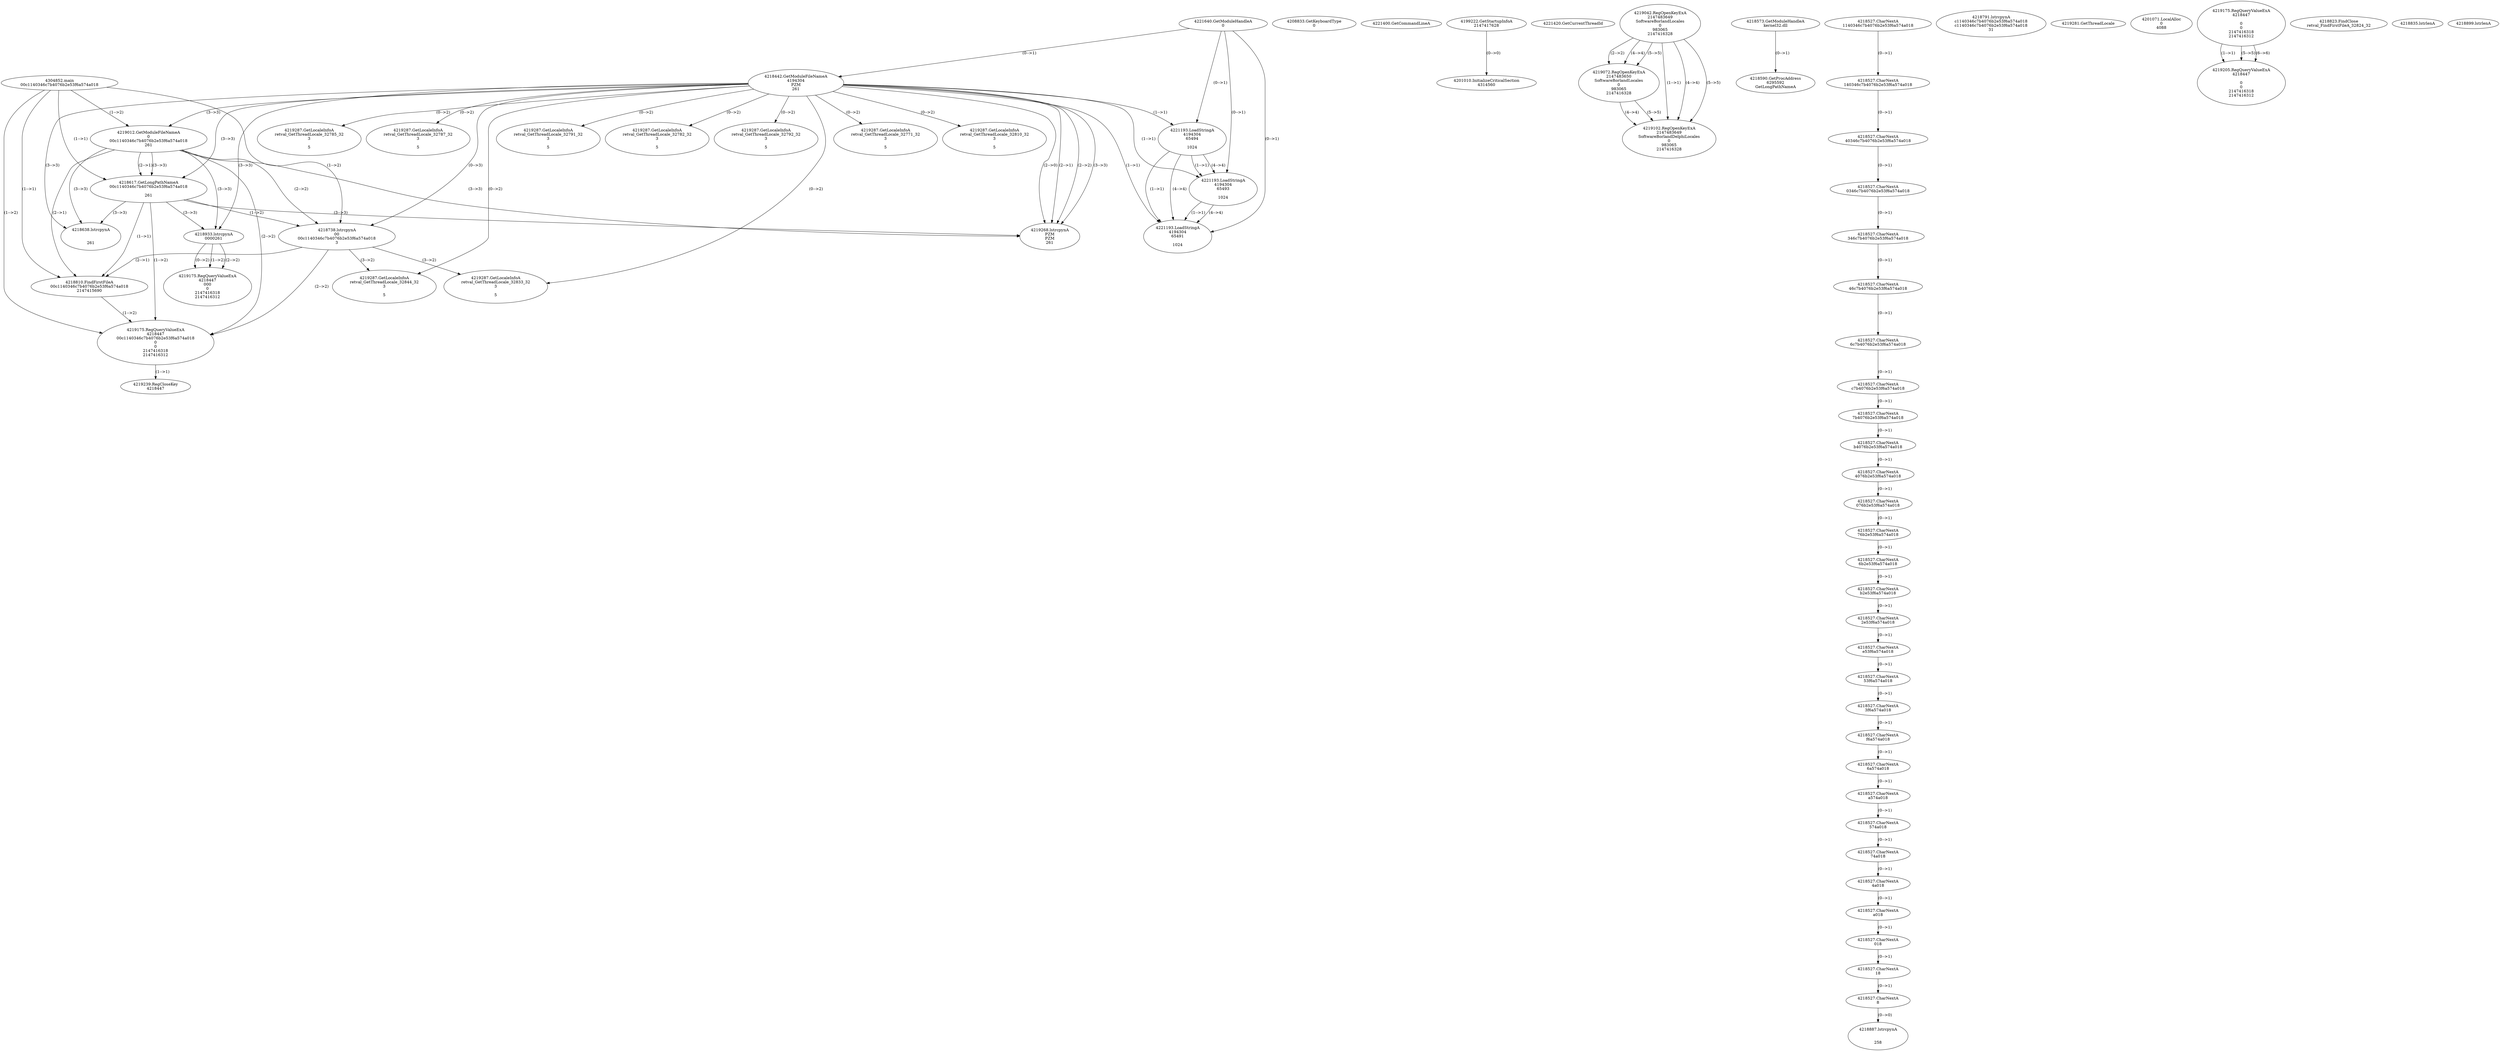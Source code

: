 // Global SCDG with merge call
digraph {
	0 [label="4304852.main
00c1140346c7b4076b2e53f6a574a018"]
	1 [label="4221640.GetModuleHandleA
0"]
	2 [label="4208833.GetKeyboardType
0"]
	3 [label="4221400.GetCommandLineA
"]
	4 [label="4199222.GetStartupInfoA
2147417628"]
	5 [label="4221420.GetCurrentThreadId
"]
	6 [label="4218442.GetModuleFileNameA
4194304
PZM
261"]
	1 -> 6 [label="(0-->1)"]
	7 [label="4219012.GetModuleFileNameA
0
00c1140346c7b4076b2e53f6a574a018
261"]
	0 -> 7 [label="(1-->2)"]
	6 -> 7 [label="(3-->3)"]
	8 [label="4219042.RegOpenKeyExA
2147483649
Software\Borland\Locales
0
983065
2147416328"]
	9 [label="4218573.GetModuleHandleA
kernel32.dll"]
	10 [label="4218590.GetProcAddress
6295592
GetLongPathNameA"]
	9 -> 10 [label="(0-->1)"]
	11 [label="4218617.GetLongPathNameA
00c1140346c7b4076b2e53f6a574a018

261"]
	0 -> 11 [label="(1-->1)"]
	7 -> 11 [label="(2-->1)"]
	6 -> 11 [label="(3-->3)"]
	7 -> 11 [label="(3-->3)"]
	12 [label="4218738.lstrcpynA
00
00c1140346c7b4076b2e53f6a574a018
3"]
	0 -> 12 [label="(1-->2)"]
	7 -> 12 [label="(2-->2)"]
	11 -> 12 [label="(1-->2)"]
	6 -> 12 [label="(0-->3)"]
	13 [label="4218527.CharNextA
1140346c7b4076b2e53f6a574a018"]
	14 [label="4218527.CharNextA
140346c7b4076b2e53f6a574a018"]
	13 -> 14 [label="(0-->1)"]
	15 [label="4218527.CharNextA
40346c7b4076b2e53f6a574a018"]
	14 -> 15 [label="(0-->1)"]
	16 [label="4218527.CharNextA
0346c7b4076b2e53f6a574a018"]
	15 -> 16 [label="(0-->1)"]
	17 [label="4218527.CharNextA
346c7b4076b2e53f6a574a018"]
	16 -> 17 [label="(0-->1)"]
	18 [label="4218527.CharNextA
46c7b4076b2e53f6a574a018"]
	17 -> 18 [label="(0-->1)"]
	19 [label="4218527.CharNextA
6c7b4076b2e53f6a574a018"]
	18 -> 19 [label="(0-->1)"]
	20 [label="4218527.CharNextA
c7b4076b2e53f6a574a018"]
	19 -> 20 [label="(0-->1)"]
	21 [label="4218527.CharNextA
7b4076b2e53f6a574a018"]
	20 -> 21 [label="(0-->1)"]
	22 [label="4218527.CharNextA
b4076b2e53f6a574a018"]
	21 -> 22 [label="(0-->1)"]
	23 [label="4218527.CharNextA
4076b2e53f6a574a018"]
	22 -> 23 [label="(0-->1)"]
	24 [label="4218527.CharNextA
076b2e53f6a574a018"]
	23 -> 24 [label="(0-->1)"]
	25 [label="4218527.CharNextA
76b2e53f6a574a018"]
	24 -> 25 [label="(0-->1)"]
	26 [label="4218527.CharNextA
6b2e53f6a574a018"]
	25 -> 26 [label="(0-->1)"]
	27 [label="4218527.CharNextA
b2e53f6a574a018"]
	26 -> 27 [label="(0-->1)"]
	28 [label="4218527.CharNextA
2e53f6a574a018"]
	27 -> 28 [label="(0-->1)"]
	29 [label="4218527.CharNextA
e53f6a574a018"]
	28 -> 29 [label="(0-->1)"]
	30 [label="4218527.CharNextA
53f6a574a018"]
	29 -> 30 [label="(0-->1)"]
	31 [label="4218527.CharNextA
3f6a574a018"]
	30 -> 31 [label="(0-->1)"]
	32 [label="4218527.CharNextA
f6a574a018"]
	31 -> 32 [label="(0-->1)"]
	33 [label="4218527.CharNextA
6a574a018"]
	32 -> 33 [label="(0-->1)"]
	34 [label="4218527.CharNextA
a574a018"]
	33 -> 34 [label="(0-->1)"]
	35 [label="4218527.CharNextA
574a018"]
	34 -> 35 [label="(0-->1)"]
	36 [label="4218527.CharNextA
74a018"]
	35 -> 36 [label="(0-->1)"]
	37 [label="4218527.CharNextA
4a018"]
	36 -> 37 [label="(0-->1)"]
	38 [label="4218527.CharNextA
a018"]
	37 -> 38 [label="(0-->1)"]
	39 [label="4218527.CharNextA
018"]
	38 -> 39 [label="(0-->1)"]
	40 [label="4218527.CharNextA
18"]
	39 -> 40 [label="(0-->1)"]
	41 [label="4218527.CharNextA
8"]
	40 -> 41 [label="(0-->1)"]
	42 [label="4218791.lstrcpynA
c1140346c7b4076b2e53f6a574a018
c1140346c7b4076b2e53f6a574a018
31"]
	43 [label="4218810.FindFirstFileA
00c1140346c7b4076b2e53f6a574a018
2147415690"]
	0 -> 43 [label="(1-->1)"]
	7 -> 43 [label="(2-->1)"]
	11 -> 43 [label="(1-->1)"]
	12 -> 43 [label="(2-->1)"]
	44 [label="4219175.RegQueryValueExA
4218447
00c1140346c7b4076b2e53f6a574a018
0
0
2147416318
2147416312"]
	0 -> 44 [label="(1-->2)"]
	7 -> 44 [label="(2-->2)"]
	11 -> 44 [label="(1-->2)"]
	12 -> 44 [label="(2-->2)"]
	43 -> 44 [label="(1-->2)"]
	45 [label="4219239.RegCloseKey
4218447"]
	44 -> 45 [label="(1-->1)"]
	46 [label="4219268.lstrcpynA
PZM
PZM
261"]
	6 -> 46 [label="(2-->1)"]
	6 -> 46 [label="(2-->2)"]
	6 -> 46 [label="(3-->3)"]
	7 -> 46 [label="(3-->3)"]
	11 -> 46 [label="(3-->3)"]
	6 -> 46 [label="(2-->0)"]
	47 [label="4219281.GetThreadLocale
"]
	48 [label="4219287.GetLocaleInfoA
retval_GetThreadLocale_32833_32
3

5"]
	6 -> 48 [label="(0-->2)"]
	12 -> 48 [label="(3-->2)"]
	49 [label="4221193.LoadStringA
4194304
65494

1024"]
	1 -> 49 [label="(0-->1)"]
	6 -> 49 [label="(1-->1)"]
	50 [label="4221193.LoadStringA
4194304
65493

1024"]
	1 -> 50 [label="(0-->1)"]
	6 -> 50 [label="(1-->1)"]
	49 -> 50 [label="(1-->1)"]
	49 -> 50 [label="(4-->4)"]
	51 [label="4201010.InitializeCriticalSection
4314560"]
	4 -> 51 [label="(0-->0)"]
	52 [label="4201071.LocalAlloc
0
4088"]
	53 [label="4218638.lstrcpynA


261"]
	6 -> 53 [label="(3-->3)"]
	7 -> 53 [label="(3-->3)"]
	11 -> 53 [label="(3-->3)"]
	54 [label="4219175.RegQueryValueExA
4218447

0
0
2147416318
2147416312"]
	55 [label="4219205.RegQueryValueExA
4218447

0
0
2147416318
2147416312"]
	54 -> 55 [label="(1-->1)"]
	54 -> 55 [label="(5-->5)"]
	54 -> 55 [label="(6-->6)"]
	56 [label="4219287.GetLocaleInfoA
retval_GetThreadLocale_32785_32
3

5"]
	6 -> 56 [label="(0-->2)"]
	57 [label="4221193.LoadStringA
4194304
65491

1024"]
	1 -> 57 [label="(0-->1)"]
	6 -> 57 [label="(1-->1)"]
	49 -> 57 [label="(1-->1)"]
	50 -> 57 [label="(1-->1)"]
	49 -> 57 [label="(4-->4)"]
	50 -> 57 [label="(4-->4)"]
	58 [label="4219072.RegOpenKeyExA
2147483650
Software\Borland\Locales
0
983065
2147416328"]
	8 -> 58 [label="(2-->2)"]
	8 -> 58 [label="(4-->4)"]
	8 -> 58 [label="(5-->5)"]
	59 [label="4219287.GetLocaleInfoA
retval_GetThreadLocale_32787_32
3

5"]
	6 -> 59 [label="(0-->2)"]
	60 [label="4218823.FindClose
retval_FindFirstFileA_32824_32"]
	61 [label="4218835.lstrlenA
"]
	62 [label="4218887.lstrcpynA


258"]
	41 -> 62 [label="(0-->0)"]
	63 [label="4218899.lstrlenA
"]
	64 [label="4218933.lstrcpynA
00\
00\
261"]
	6 -> 64 [label="(3-->3)"]
	7 -> 64 [label="(3-->3)"]
	11 -> 64 [label="(3-->3)"]
	65 [label="4219175.RegQueryValueExA
4218447
00\
0
0
2147416318
2147416312"]
	64 -> 65 [label="(1-->2)"]
	64 -> 65 [label="(2-->2)"]
	64 -> 65 [label="(0-->2)"]
	66 [label="4219287.GetLocaleInfoA
retval_GetThreadLocale_32844_32
3

5"]
	6 -> 66 [label="(0-->2)"]
	12 -> 66 [label="(3-->2)"]
	67 [label="4219287.GetLocaleInfoA
retval_GetThreadLocale_32791_32
3

5"]
	6 -> 67 [label="(0-->2)"]
	68 [label="4219287.GetLocaleInfoA
retval_GetThreadLocale_32782_32
3

5"]
	6 -> 68 [label="(0-->2)"]
	69 [label="4219287.GetLocaleInfoA
retval_GetThreadLocale_32792_32
3

5"]
	6 -> 69 [label="(0-->2)"]
	70 [label="4219102.RegOpenKeyExA
2147483649
Software\Borland\Delphi\Locales
0
983065
2147416328"]
	8 -> 70 [label="(1-->1)"]
	8 -> 70 [label="(4-->4)"]
	58 -> 70 [label="(4-->4)"]
	8 -> 70 [label="(5-->5)"]
	58 -> 70 [label="(5-->5)"]
	71 [label="4219287.GetLocaleInfoA
retval_GetThreadLocale_32771_32
3

5"]
	6 -> 71 [label="(0-->2)"]
	72 [label="4219287.GetLocaleInfoA
retval_GetThreadLocale_32810_32
3

5"]
	6 -> 72 [label="(0-->2)"]
}
